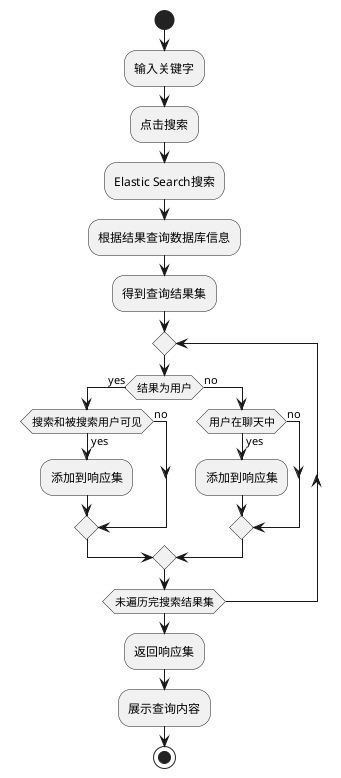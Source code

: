 @startuml
start
:输入关键字;
:点击搜索;
:Elastic Search搜索;
:根据结果查询数据库信息;
:得到查询结果集;
repeat
    if (结果为用户) then (yes)
        if (搜索和被搜索用户可见) then (yes)
            :添加到响应集;
        else (no)
        endif
    else (no)
        if (用户在聊天中) then (yes)
            :添加到响应集;
        else (no)
        endif
    endif
repeat while (未遍历完搜索结果集)
:返回响应集;
:展示查询内容;
stop
@enduml